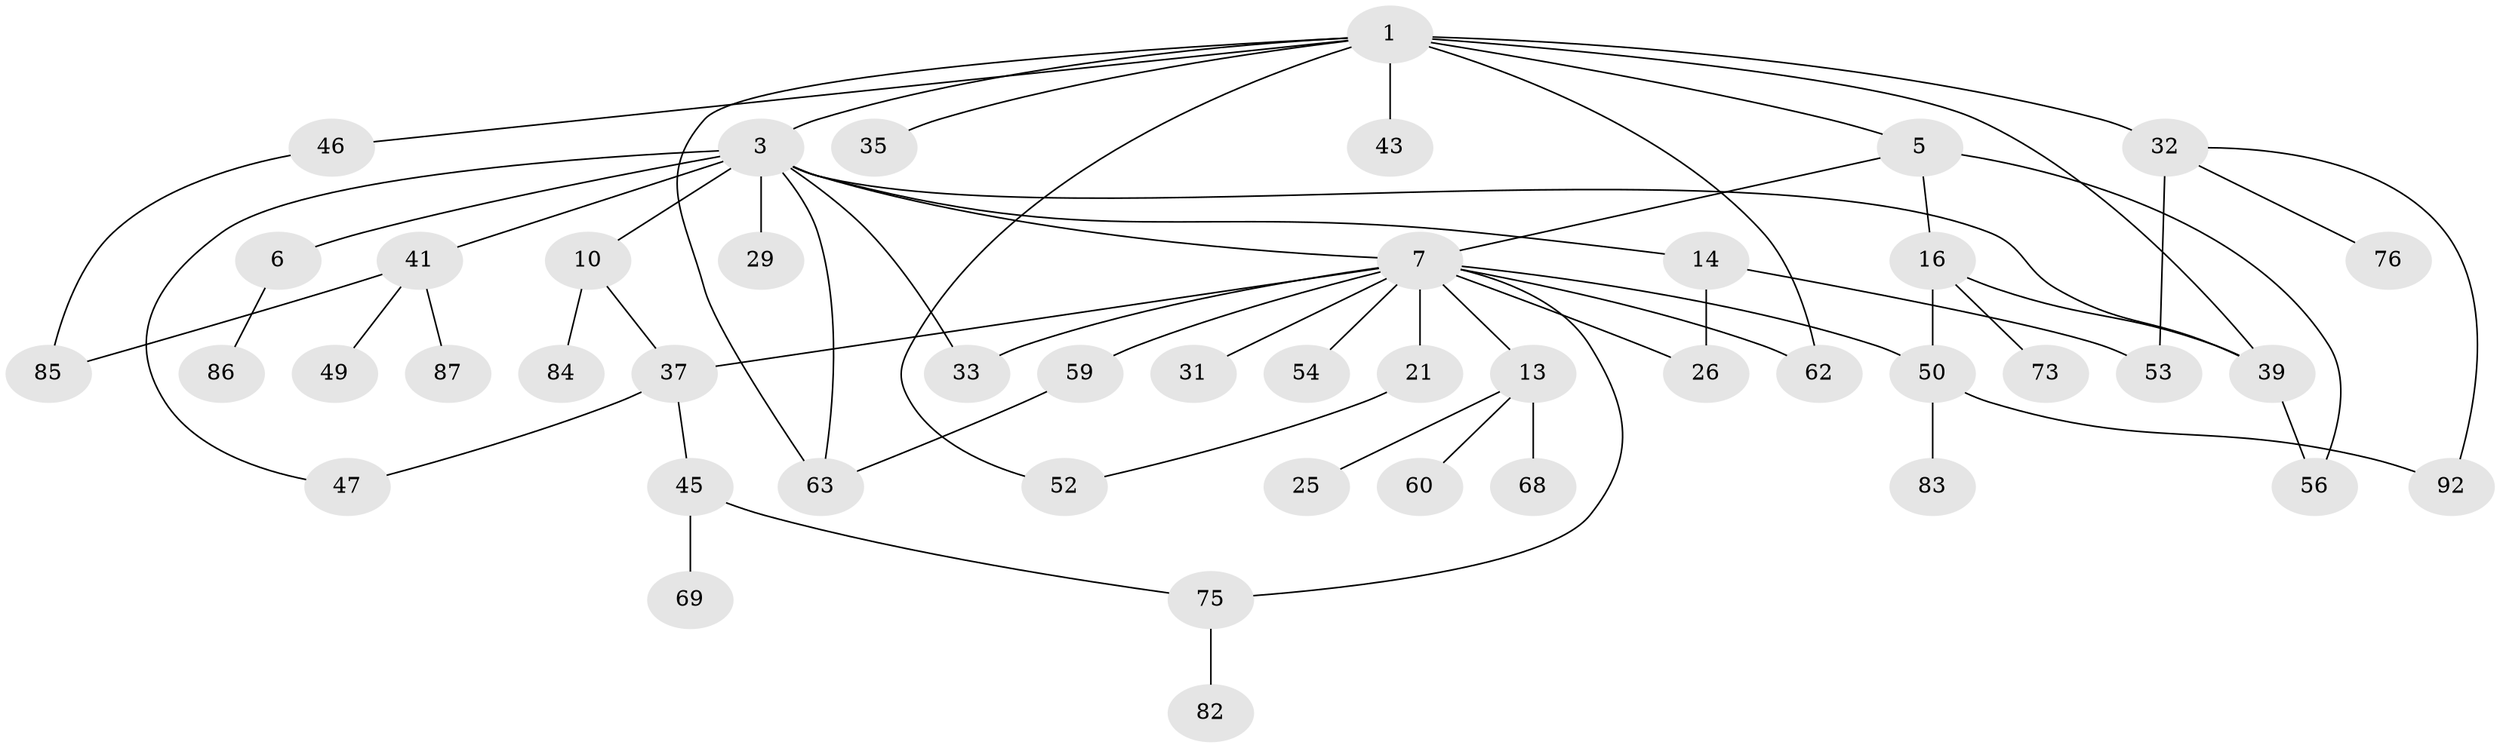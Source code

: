// original degree distribution, {2: 0.34408602150537637, 11: 0.010752688172043012, 6: 0.021505376344086023, 3: 0.20430107526881722, 5: 0.010752688172043012, 7: 0.010752688172043012, 4: 0.0967741935483871, 1: 0.3010752688172043}
// Generated by graph-tools (version 1.1) at 2025/13/03/09/25 04:13:36]
// undirected, 46 vertices, 62 edges
graph export_dot {
graph [start="1"]
  node [color=gray90,style=filled];
  1 [super="+2+65"];
  3 [super="+27+4+34+55+11"];
  5 [super="+8+12"];
  6 [super="+78"];
  7 [super="+9+15+20"];
  10 [super="+88"];
  13 [super="+22+77"];
  14 [super="+30"];
  16 [super="+58+17"];
  21 [super="+93"];
  25;
  26 [super="+42"];
  29 [super="+40"];
  31;
  32 [super="+61"];
  33;
  35;
  37 [super="+38"];
  39 [super="+80"];
  41 [super="+72"];
  43;
  45 [super="+66+48"];
  46 [super="+79"];
  47;
  49;
  50 [super="+57"];
  52;
  53;
  54;
  56;
  59;
  60;
  62;
  63 [super="+91+74"];
  68;
  69;
  73;
  75 [super="+89"];
  76 [super="+81"];
  82;
  83;
  84;
  85;
  86;
  87;
  92;
  1 -- 32 [weight=2];
  1 -- 35;
  1 -- 3;
  1 -- 5;
  1 -- 39;
  1 -- 43;
  1 -- 46;
  1 -- 52;
  1 -- 62;
  1 -- 63;
  3 -- 29;
  3 -- 6;
  3 -- 7;
  3 -- 10;
  3 -- 14;
  3 -- 47;
  3 -- 63;
  3 -- 41;
  3 -- 33;
  3 -- 39;
  5 -- 16;
  5 -- 56;
  5 -- 7;
  6 -- 86;
  7 -- 33;
  7 -- 54;
  7 -- 26;
  7 -- 13;
  7 -- 31;
  7 -- 21;
  7 -- 62;
  7 -- 75;
  7 -- 50;
  7 -- 59;
  7 -- 37;
  10 -- 37;
  10 -- 84;
  13 -- 25;
  13 -- 60;
  13 -- 68;
  14 -- 53;
  14 -- 26;
  16 -- 50;
  16 -- 73;
  16 -- 39;
  21 -- 52;
  32 -- 76;
  32 -- 92;
  32 -- 53;
  37 -- 47;
  37 -- 45;
  39 -- 56;
  41 -- 49;
  41 -- 85;
  41 -- 87;
  45 -- 75;
  45 -- 69;
  46 -- 85;
  50 -- 83;
  50 -- 92;
  59 -- 63;
  75 -- 82;
}
